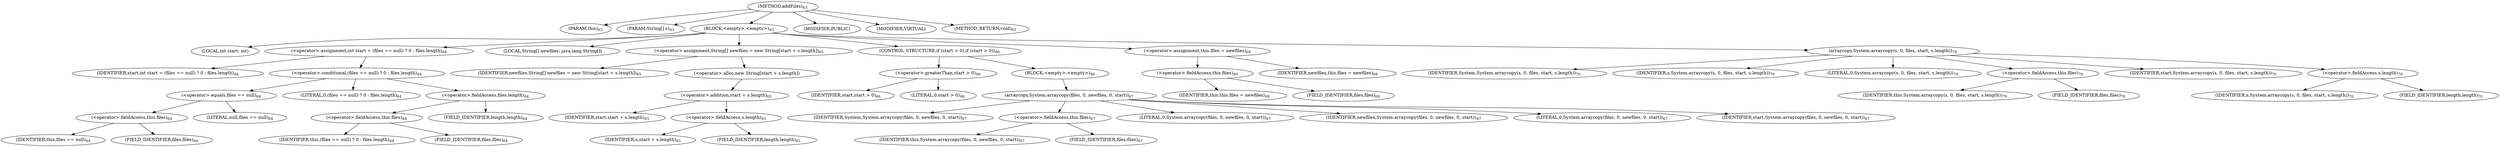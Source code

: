 digraph "addFiles" {  
"75" [label = <(METHOD,addFiles)<SUB>63</SUB>> ]
"76" [label = <(PARAM,this)<SUB>63</SUB>> ]
"77" [label = <(PARAM,String[] s)<SUB>63</SUB>> ]
"78" [label = <(BLOCK,&lt;empty&gt;,&lt;empty&gt;)<SUB>63</SUB>> ]
"79" [label = <(LOCAL,int start: int)> ]
"80" [label = <(&lt;operator&gt;.assignment,int start = (files == null) ? 0 : files.length)<SUB>64</SUB>> ]
"81" [label = <(IDENTIFIER,start,int start = (files == null) ? 0 : files.length)<SUB>64</SUB>> ]
"82" [label = <(&lt;operator&gt;.conditional,(files == null) ? 0 : files.length)<SUB>64</SUB>> ]
"83" [label = <(&lt;operator&gt;.equals,files == null)<SUB>64</SUB>> ]
"84" [label = <(&lt;operator&gt;.fieldAccess,this.files)<SUB>64</SUB>> ]
"85" [label = <(IDENTIFIER,this,files == null)<SUB>64</SUB>> ]
"86" [label = <(FIELD_IDENTIFIER,files,files)<SUB>64</SUB>> ]
"87" [label = <(LITERAL,null,files == null)<SUB>64</SUB>> ]
"88" [label = <(LITERAL,0,(files == null) ? 0 : files.length)<SUB>64</SUB>> ]
"89" [label = <(&lt;operator&gt;.fieldAccess,files.length)<SUB>64</SUB>> ]
"90" [label = <(&lt;operator&gt;.fieldAccess,this.files)<SUB>64</SUB>> ]
"91" [label = <(IDENTIFIER,this,(files == null) ? 0 : files.length)<SUB>64</SUB>> ]
"92" [label = <(FIELD_IDENTIFIER,files,files)<SUB>64</SUB>> ]
"93" [label = <(FIELD_IDENTIFIER,length,length)<SUB>64</SUB>> ]
"94" [label = <(LOCAL,String[] newfiles: java.lang.String[])> ]
"95" [label = <(&lt;operator&gt;.assignment,String[] newfiles = new String[start + s.length])<SUB>65</SUB>> ]
"96" [label = <(IDENTIFIER,newfiles,String[] newfiles = new String[start + s.length])<SUB>65</SUB>> ]
"97" [label = <(&lt;operator&gt;.alloc,new String[start + s.length])> ]
"98" [label = <(&lt;operator&gt;.addition,start + s.length)<SUB>65</SUB>> ]
"99" [label = <(IDENTIFIER,start,start + s.length)<SUB>65</SUB>> ]
"100" [label = <(&lt;operator&gt;.fieldAccess,s.length)<SUB>65</SUB>> ]
"101" [label = <(IDENTIFIER,s,start + s.length)<SUB>65</SUB>> ]
"102" [label = <(FIELD_IDENTIFIER,length,length)<SUB>65</SUB>> ]
"103" [label = <(CONTROL_STRUCTURE,if (start &gt; 0),if (start &gt; 0))<SUB>66</SUB>> ]
"104" [label = <(&lt;operator&gt;.greaterThan,start &gt; 0)<SUB>66</SUB>> ]
"105" [label = <(IDENTIFIER,start,start &gt; 0)<SUB>66</SUB>> ]
"106" [label = <(LITERAL,0,start &gt; 0)<SUB>66</SUB>> ]
"107" [label = <(BLOCK,&lt;empty&gt;,&lt;empty&gt;)<SUB>66</SUB>> ]
"108" [label = <(arraycopy,System.arraycopy(files, 0, newfiles, 0, start))<SUB>67</SUB>> ]
"109" [label = <(IDENTIFIER,System,System.arraycopy(files, 0, newfiles, 0, start))<SUB>67</SUB>> ]
"110" [label = <(&lt;operator&gt;.fieldAccess,this.files)<SUB>67</SUB>> ]
"111" [label = <(IDENTIFIER,this,System.arraycopy(files, 0, newfiles, 0, start))<SUB>67</SUB>> ]
"112" [label = <(FIELD_IDENTIFIER,files,files)<SUB>67</SUB>> ]
"113" [label = <(LITERAL,0,System.arraycopy(files, 0, newfiles, 0, start))<SUB>67</SUB>> ]
"114" [label = <(IDENTIFIER,newfiles,System.arraycopy(files, 0, newfiles, 0, start))<SUB>67</SUB>> ]
"115" [label = <(LITERAL,0,System.arraycopy(files, 0, newfiles, 0, start))<SUB>67</SUB>> ]
"116" [label = <(IDENTIFIER,start,System.arraycopy(files, 0, newfiles, 0, start))<SUB>67</SUB>> ]
"117" [label = <(&lt;operator&gt;.assignment,this.files = newfiles)<SUB>69</SUB>> ]
"118" [label = <(&lt;operator&gt;.fieldAccess,this.files)<SUB>69</SUB>> ]
"119" [label = <(IDENTIFIER,this,this.files = newfiles)<SUB>69</SUB>> ]
"120" [label = <(FIELD_IDENTIFIER,files,files)<SUB>69</SUB>> ]
"121" [label = <(IDENTIFIER,newfiles,this.files = newfiles)<SUB>69</SUB>> ]
"122" [label = <(arraycopy,System.arraycopy(s, 0, files, start, s.length))<SUB>70</SUB>> ]
"123" [label = <(IDENTIFIER,System,System.arraycopy(s, 0, files, start, s.length))<SUB>70</SUB>> ]
"124" [label = <(IDENTIFIER,s,System.arraycopy(s, 0, files, start, s.length))<SUB>70</SUB>> ]
"125" [label = <(LITERAL,0,System.arraycopy(s, 0, files, start, s.length))<SUB>70</SUB>> ]
"126" [label = <(&lt;operator&gt;.fieldAccess,this.files)<SUB>70</SUB>> ]
"127" [label = <(IDENTIFIER,this,System.arraycopy(s, 0, files, start, s.length))<SUB>70</SUB>> ]
"128" [label = <(FIELD_IDENTIFIER,files,files)<SUB>70</SUB>> ]
"129" [label = <(IDENTIFIER,start,System.arraycopy(s, 0, files, start, s.length))<SUB>70</SUB>> ]
"130" [label = <(&lt;operator&gt;.fieldAccess,s.length)<SUB>70</SUB>> ]
"131" [label = <(IDENTIFIER,s,System.arraycopy(s, 0, files, start, s.length))<SUB>70</SUB>> ]
"132" [label = <(FIELD_IDENTIFIER,length,length)<SUB>70</SUB>> ]
"133" [label = <(MODIFIER,PUBLIC)> ]
"134" [label = <(MODIFIER,VIRTUAL)> ]
"135" [label = <(METHOD_RETURN,void)<SUB>63</SUB>> ]
  "75" -> "76" 
  "75" -> "77" 
  "75" -> "78" 
  "75" -> "133" 
  "75" -> "134" 
  "75" -> "135" 
  "78" -> "79" 
  "78" -> "80" 
  "78" -> "94" 
  "78" -> "95" 
  "78" -> "103" 
  "78" -> "117" 
  "78" -> "122" 
  "80" -> "81" 
  "80" -> "82" 
  "82" -> "83" 
  "82" -> "88" 
  "82" -> "89" 
  "83" -> "84" 
  "83" -> "87" 
  "84" -> "85" 
  "84" -> "86" 
  "89" -> "90" 
  "89" -> "93" 
  "90" -> "91" 
  "90" -> "92" 
  "95" -> "96" 
  "95" -> "97" 
  "97" -> "98" 
  "98" -> "99" 
  "98" -> "100" 
  "100" -> "101" 
  "100" -> "102" 
  "103" -> "104" 
  "103" -> "107" 
  "104" -> "105" 
  "104" -> "106" 
  "107" -> "108" 
  "108" -> "109" 
  "108" -> "110" 
  "108" -> "113" 
  "108" -> "114" 
  "108" -> "115" 
  "108" -> "116" 
  "110" -> "111" 
  "110" -> "112" 
  "117" -> "118" 
  "117" -> "121" 
  "118" -> "119" 
  "118" -> "120" 
  "122" -> "123" 
  "122" -> "124" 
  "122" -> "125" 
  "122" -> "126" 
  "122" -> "129" 
  "122" -> "130" 
  "126" -> "127" 
  "126" -> "128" 
  "130" -> "131" 
  "130" -> "132" 
}
